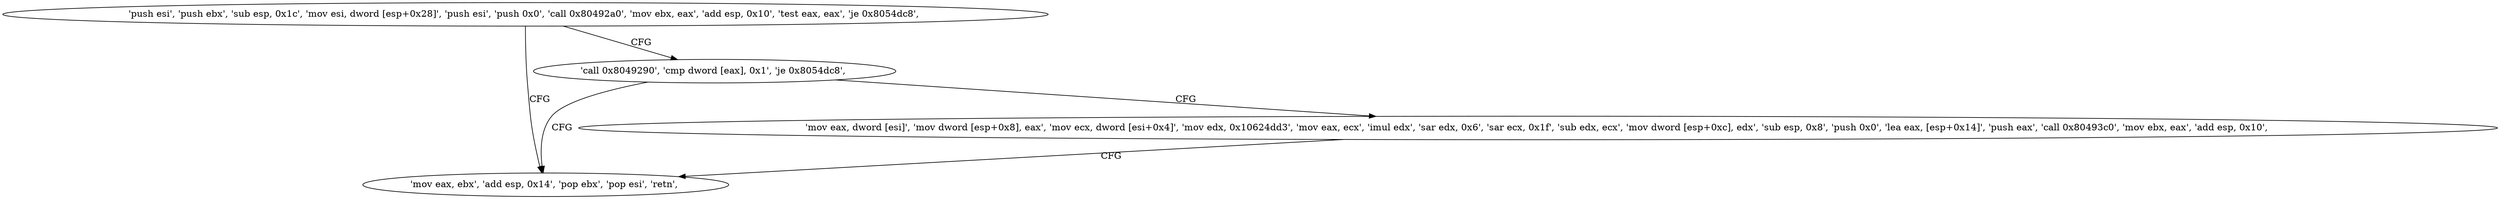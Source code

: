 digraph "func" {
"134565234" [label = "'push esi', 'push ebx', 'sub esp, 0x1c', 'mov esi, dword [esp+0x28]', 'push esi', 'push 0x0', 'call 0x80492a0', 'mov ebx, eax', 'add esp, 0x10', 'test eax, eax', 'je 0x8054dc8', " ]
"134565320" [label = "'mov eax, ebx', 'add esp, 0x14', 'pop ebx', 'pop esi', 'retn', " ]
"134565260" [label = "'call 0x8049290', 'cmp dword [eax], 0x1', 'je 0x8054dc8', " ]
"134565270" [label = "'mov eax, dword [esi]', 'mov dword [esp+0x8], eax', 'mov ecx, dword [esi+0x4]', 'mov edx, 0x10624dd3', 'mov eax, ecx', 'imul edx', 'sar edx, 0x6', 'sar ecx, 0x1f', 'sub edx, ecx', 'mov dword [esp+0xc], edx', 'sub esp, 0x8', 'push 0x0', 'lea eax, [esp+0x14]', 'push eax', 'call 0x80493c0', 'mov ebx, eax', 'add esp, 0x10', " ]
"134565234" -> "134565320" [ label = "CFG" ]
"134565234" -> "134565260" [ label = "CFG" ]
"134565260" -> "134565320" [ label = "CFG" ]
"134565260" -> "134565270" [ label = "CFG" ]
"134565270" -> "134565320" [ label = "CFG" ]
}
